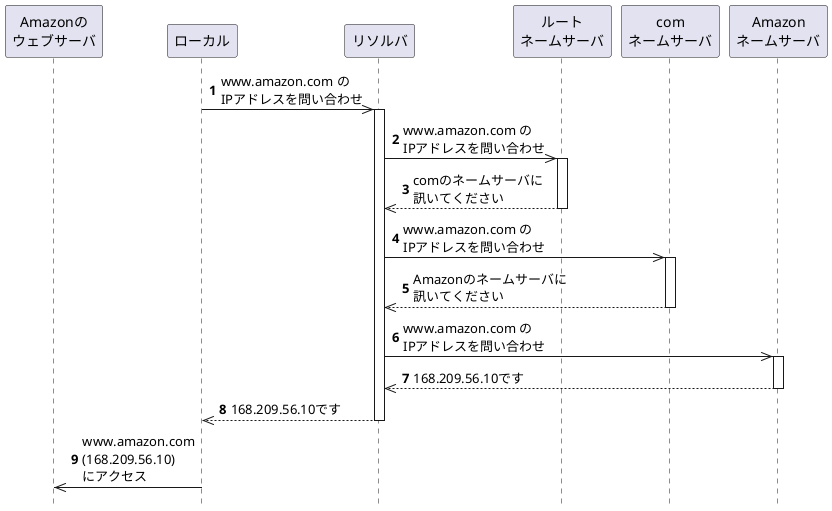 @startuml
hide footbox
autonumber

participant "Amazonの\nウェブサーバ" as web
participant "ローカル" as local
participant "リソルバ" as resolver
participant "ルート\nネームサーバ" as root
participant "com\nネームサーバ" as com
participant "Amazon\nネームサーバ" as amzn

local ->> resolver ++ : www.amazon.com の\nIPアドレスを問い合わせ

resolver ->> root ++ : www.amazon.com の\nIPアドレスを問い合わせ
return comのネームサーバに\n訊いてください
resolver ->> com ++ : www.amazon.com の\nIPアドレスを問い合わせ
return Amazonのネームサーバに\n訊いてください
resolver ->> amzn ++ : www.amazon.com の\nIPアドレスを問い合わせ
return 168.209.56.10です

return 168.209.56.10です

local ->> web : www.amazon.com\n(168.209.56.10)\nにアクセス

@enduml
